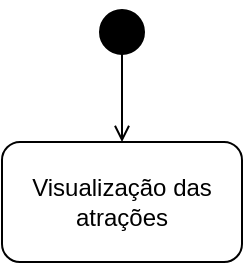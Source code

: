 <mxfile version="21.5.0" type="github">
  <diagram name="Página-1" id="556-l5d-6H0CiQAVsGX7">
    <mxGraphModel dx="1114" dy="616" grid="1" gridSize="10" guides="1" tooltips="1" connect="1" arrows="1" fold="1" page="1" pageScale="1" pageWidth="827" pageHeight="1169" math="0" shadow="0">
      <root>
        <mxCell id="0" />
        <mxCell id="1" parent="0" />
        <mxCell id="XA8b1vicUPhusfsWDsah-5" style="edgeStyle=orthogonalEdgeStyle;rounded=0;orthogonalLoop=1;jettySize=auto;html=1;exitX=0.5;exitY=0.8;exitDx=0;exitDy=0;entryX=0.5;entryY=0;entryDx=0;entryDy=0;exitPerimeter=0;endArrow=open;endFill=0;" edge="1" parent="1" source="XA8b1vicUPhusfsWDsah-1" target="XA8b1vicUPhusfsWDsah-2">
          <mxGeometry relative="1" as="geometry" />
        </mxCell>
        <mxCell id="XA8b1vicUPhusfsWDsah-1" value="" style="ellipse;html=1;shape=startState;fillColor=#000000;strokeColor=#000000;" vertex="1" parent="1">
          <mxGeometry x="384" y="40" width="30" height="30" as="geometry" />
        </mxCell>
        <mxCell id="XA8b1vicUPhusfsWDsah-2" value="Visualização das atrações" style="rounded=1;whiteSpace=wrap;html=1;" vertex="1" parent="1">
          <mxGeometry x="339" y="110" width="120" height="60" as="geometry" />
        </mxCell>
      </root>
    </mxGraphModel>
  </diagram>
</mxfile>
